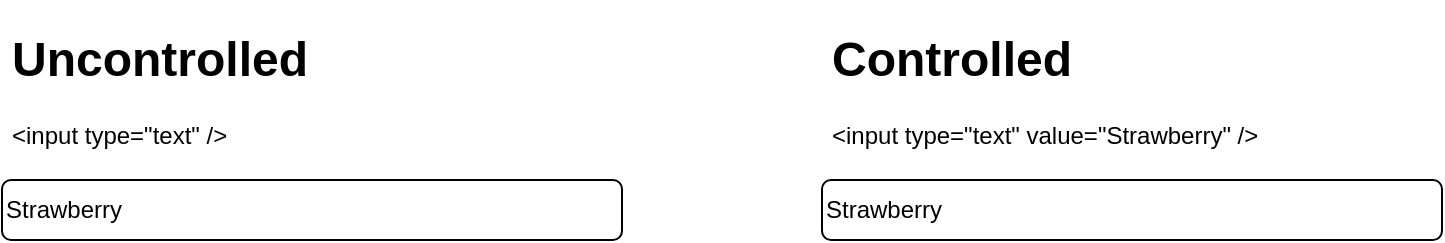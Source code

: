 <mxfile version="14.1.9" type="github">
  <diagram id="WuaN6s16ToiUipmAEwiQ" name="Page-1">
    <mxGraphModel dx="1426" dy="686" grid="1" gridSize="10" guides="1" tooltips="1" connect="1" arrows="1" fold="1" page="1" pageScale="1" pageWidth="850" pageHeight="1100" math="0" shadow="0">
      <root>
        <mxCell id="0" />
        <mxCell id="1" parent="0" />
        <mxCell id="JM4FT_HUwaRpcfGYyFz--1" value="" style="rounded=1;whiteSpace=wrap;html=1;" vertex="1" parent="1">
          <mxGeometry x="50" y="160" width="310" height="30" as="geometry" />
        </mxCell>
        <mxCell id="JM4FT_HUwaRpcfGYyFz--2" value="" style="rounded=1;whiteSpace=wrap;html=1;" vertex="1" parent="1">
          <mxGeometry x="460" y="160" width="310" height="30" as="geometry" />
        </mxCell>
        <mxCell id="JM4FT_HUwaRpcfGYyFz--6" value="&lt;h1&gt;Uncontrolled&lt;/h1&gt;&lt;p&gt;&amp;lt;input type=&quot;text&quot; /&amp;gt;&lt;/p&gt;" style="text;html=1;strokeColor=none;fillColor=none;spacing=5;spacingTop=-20;whiteSpace=wrap;overflow=hidden;rounded=0;" vertex="1" parent="1">
          <mxGeometry x="50" y="80" width="190" height="80" as="geometry" />
        </mxCell>
        <mxCell id="JM4FT_HUwaRpcfGYyFz--7" value="&lt;h1&gt;Controlled&lt;/h1&gt;&lt;p&gt;&amp;lt;input type=&quot;text&quot; value=&quot;Strawberry&quot; /&amp;gt;&lt;/p&gt;" style="text;html=1;strokeColor=none;fillColor=none;spacing=5;spacingTop=-20;whiteSpace=wrap;overflow=hidden;rounded=0;" vertex="1" parent="1">
          <mxGeometry x="460" y="80" width="240" height="80" as="geometry" />
        </mxCell>
        <mxCell id="JM4FT_HUwaRpcfGYyFz--8" value="Strawberry&lt;span style=&quot;color: rgba(0 , 0 , 0 , 0) ; font-family: monospace ; font-size: 0px&quot;&gt;%3CmxGraphModel%3E%3Croot%3E%3CmxCell%20id%3D%220%22%2F%3E%3CmxCell%20id%3D%221%22%20parent%3D%220%22%2F%3E%3CmxCell%20id%3D%222%22%20value%3D%22%26lt%3Bh1%26gt%3BUncontrolled%26lt%3B%2Fh1%26gt%3B%26lt%3Bp%26gt%3B%26amp%3Blt%3Binput%20type%3D%26quot%3Btext%26quot%3B%20%2F%26amp%3Bgt%3B%26lt%3B%2Fp%26gt%3B%22%20style%3D%22text%3Bhtml%3D1%3BstrokeColor%3Dnone%3BfillColor%3Dnone%3Bspacing%3D5%3BspacingTop%3D-20%3BwhiteSpace%3Dwrap%3Boverflow%3Dhidden%3Brounded%3D0%3B%22%20vertex%3D%221%22%20parent%3D%221%22%3E%3CmxGeometry%20x%3D%2250%22%20y%3D%2250%22%20width%3D%22190%22%20height%3D%2280%22%20as%3D%22geometry%22%2F%3E%3C%2FmxCell%3E%3C%2Froot%3E%3C%2FmxGraphModel%3E&lt;/span&gt;" style="text;html=1;strokeColor=none;fillColor=none;align=left;verticalAlign=middle;whiteSpace=wrap;rounded=0;" vertex="1" parent="1">
          <mxGeometry x="50" y="165" width="160" height="20" as="geometry" />
        </mxCell>
        <mxCell id="JM4FT_HUwaRpcfGYyFz--9" value="Strawberry&lt;span style=&quot;color: rgba(0 , 0 , 0 , 0) ; font-family: monospace ; font-size: 0px&quot;&gt;%3CmxGraphModel%3E%3Croot%3E%3CmxCell%20id%3D%220%22%2F%3E%3CmxCell%20id%3D%221%22%20parent%3D%220%22%2F%3E%3CmxCell%20id%3D%222%22%20value%3D%22%26lt%3Bh1%26gt%3BUncontrolled%26lt%3B%2Fh1%26gt%3B%26lt%3Bp%26gt%3B%26amp%3Blt%3Binput%20type%3D%26quot%3Btext%26quot%3B%20%2F%26amp%3Bgt%3B%26lt%3B%2Fp%26gt%3B%22%20style%3D%22text%3Bhtml%3D1%3BstrokeColor%3Dnone%3BfillColor%3Dnone%3Bspacing%3D5%3BspacingTop%3D-20%3BwhiteSpace%3Dwrap%3Boverflow%3Dhidden%3Brounded%3D0%3B%22%20vertex%3D%221%22%20parent%3D%221%22%3E%3CmxGeometry%20x%3D%2250%22%20y%3D%2250%22%20width%3D%22190%22%20height%3D%2280%22%20as%3D%22geometry%22%2F%3E%3C%2FmxCell%3E%3C%2Froot%3E%3C%2FmxGraphModel%3E&lt;/span&gt;" style="text;html=1;strokeColor=none;fillColor=none;align=left;verticalAlign=middle;whiteSpace=wrap;rounded=0;" vertex="1" parent="1">
          <mxGeometry x="460" y="165" width="160" height="20" as="geometry" />
        </mxCell>
      </root>
    </mxGraphModel>
  </diagram>
</mxfile>
